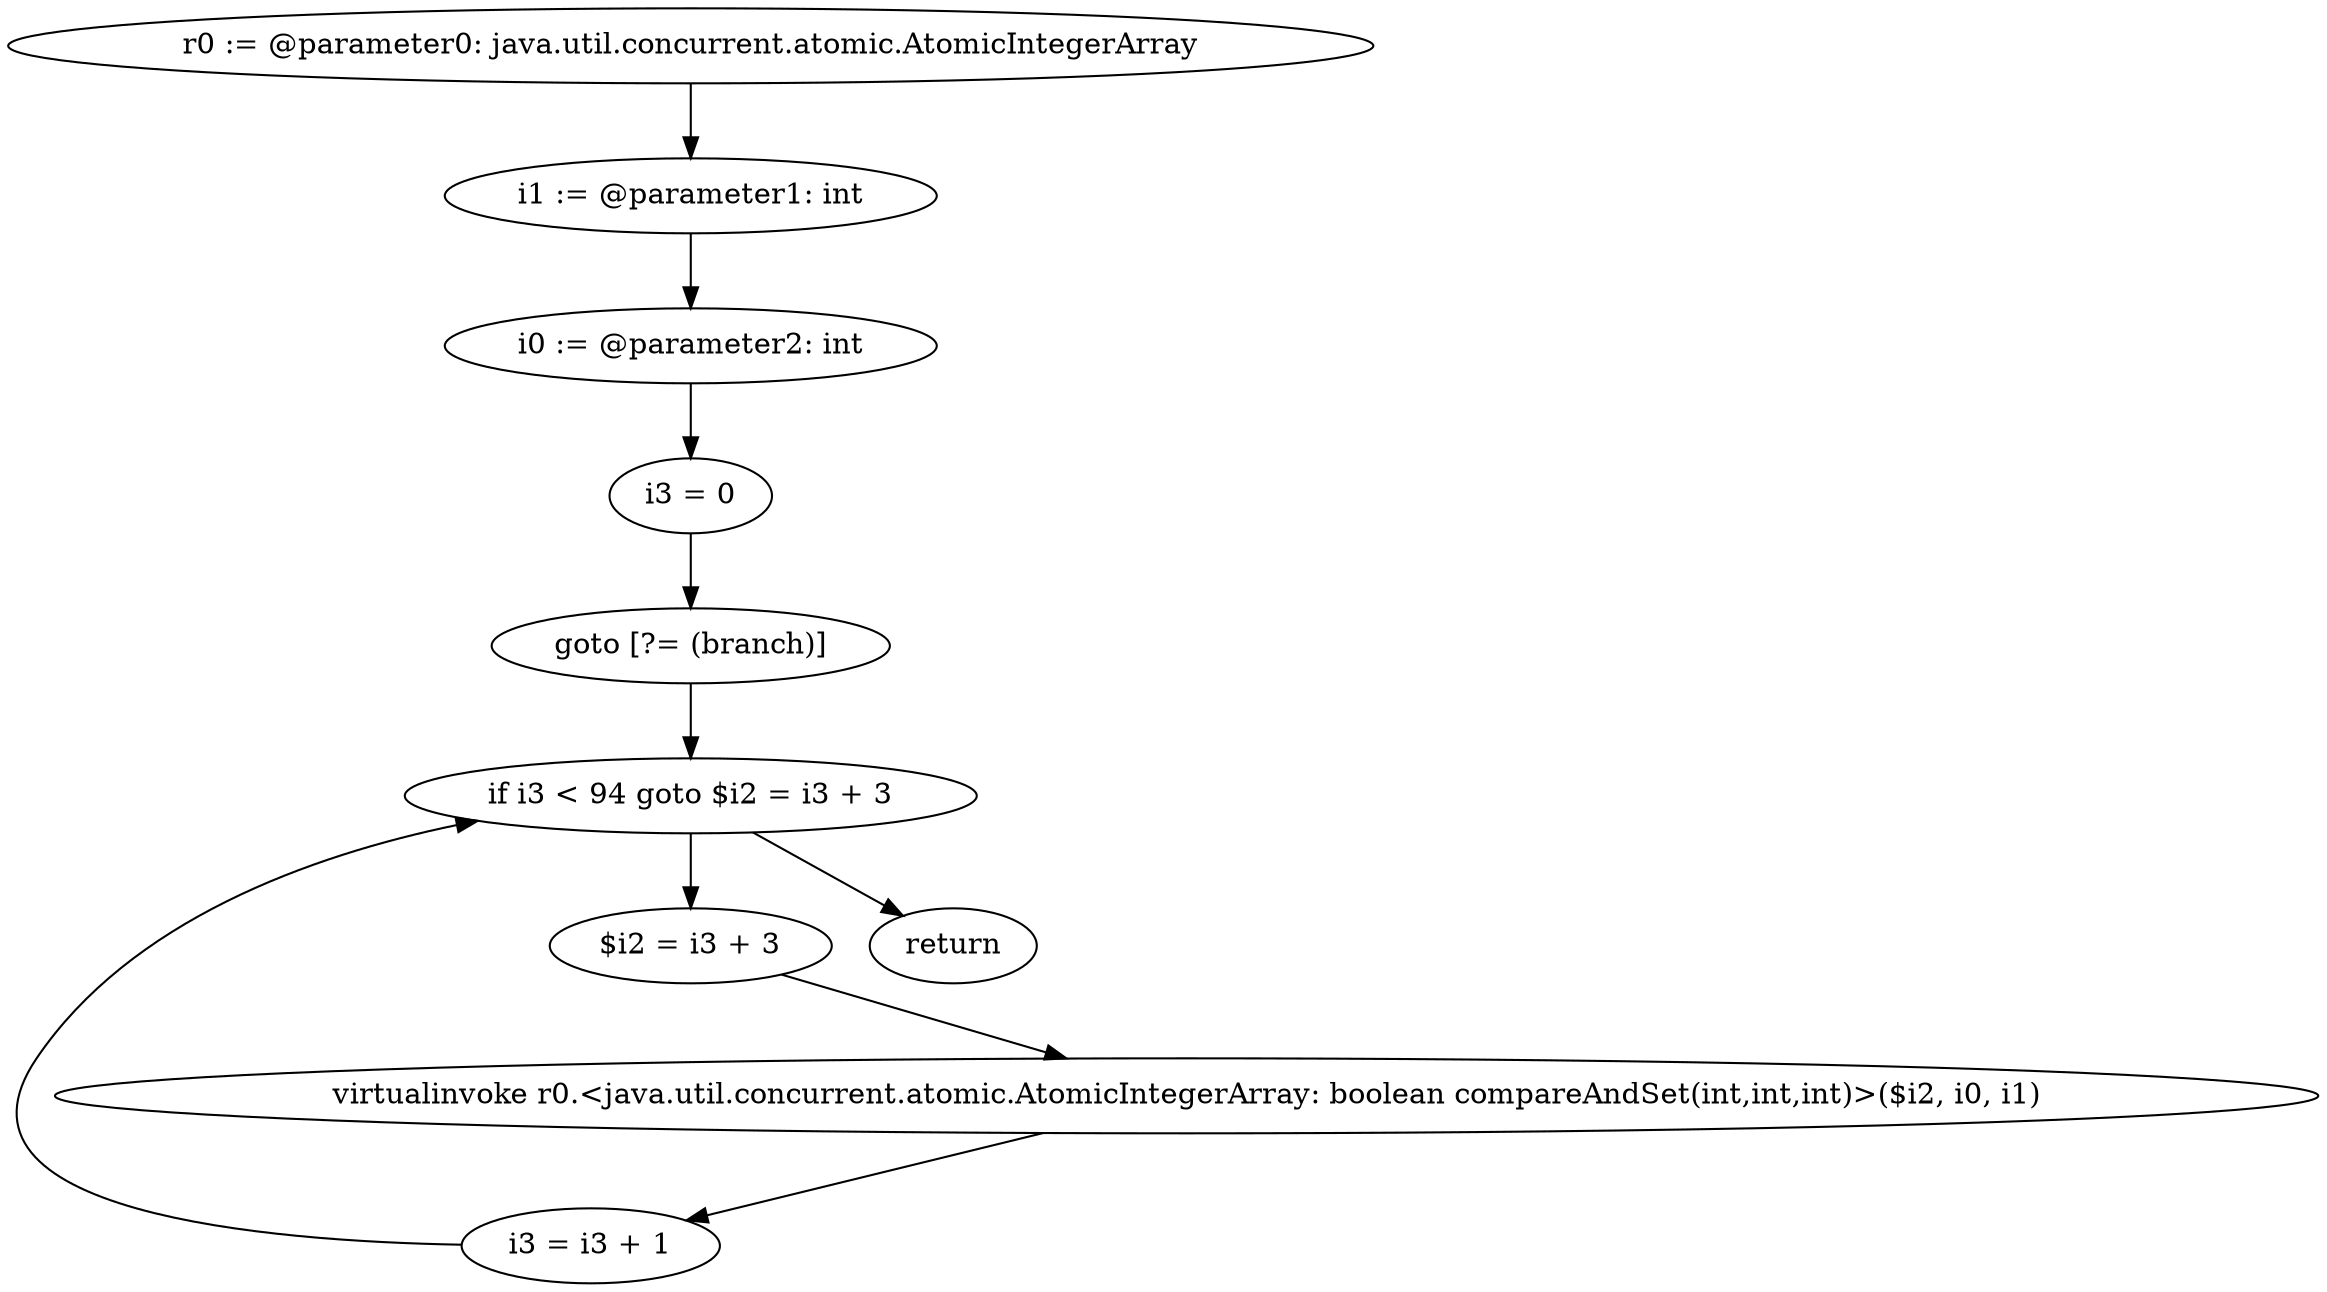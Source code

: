 digraph "unitGraph" {
    "r0 := @parameter0: java.util.concurrent.atomic.AtomicIntegerArray"
    "i1 := @parameter1: int"
    "i0 := @parameter2: int"
    "i3 = 0"
    "goto [?= (branch)]"
    "$i2 = i3 + 3"
    "virtualinvoke r0.<java.util.concurrent.atomic.AtomicIntegerArray: boolean compareAndSet(int,int,int)>($i2, i0, i1)"
    "i3 = i3 + 1"
    "if i3 < 94 goto $i2 = i3 + 3"
    "return"
    "r0 := @parameter0: java.util.concurrent.atomic.AtomicIntegerArray"->"i1 := @parameter1: int";
    "i1 := @parameter1: int"->"i0 := @parameter2: int";
    "i0 := @parameter2: int"->"i3 = 0";
    "i3 = 0"->"goto [?= (branch)]";
    "goto [?= (branch)]"->"if i3 < 94 goto $i2 = i3 + 3";
    "$i2 = i3 + 3"->"virtualinvoke r0.<java.util.concurrent.atomic.AtomicIntegerArray: boolean compareAndSet(int,int,int)>($i2, i0, i1)";
    "virtualinvoke r0.<java.util.concurrent.atomic.AtomicIntegerArray: boolean compareAndSet(int,int,int)>($i2, i0, i1)"->"i3 = i3 + 1";
    "i3 = i3 + 1"->"if i3 < 94 goto $i2 = i3 + 3";
    "if i3 < 94 goto $i2 = i3 + 3"->"return";
    "if i3 < 94 goto $i2 = i3 + 3"->"$i2 = i3 + 3";
}
